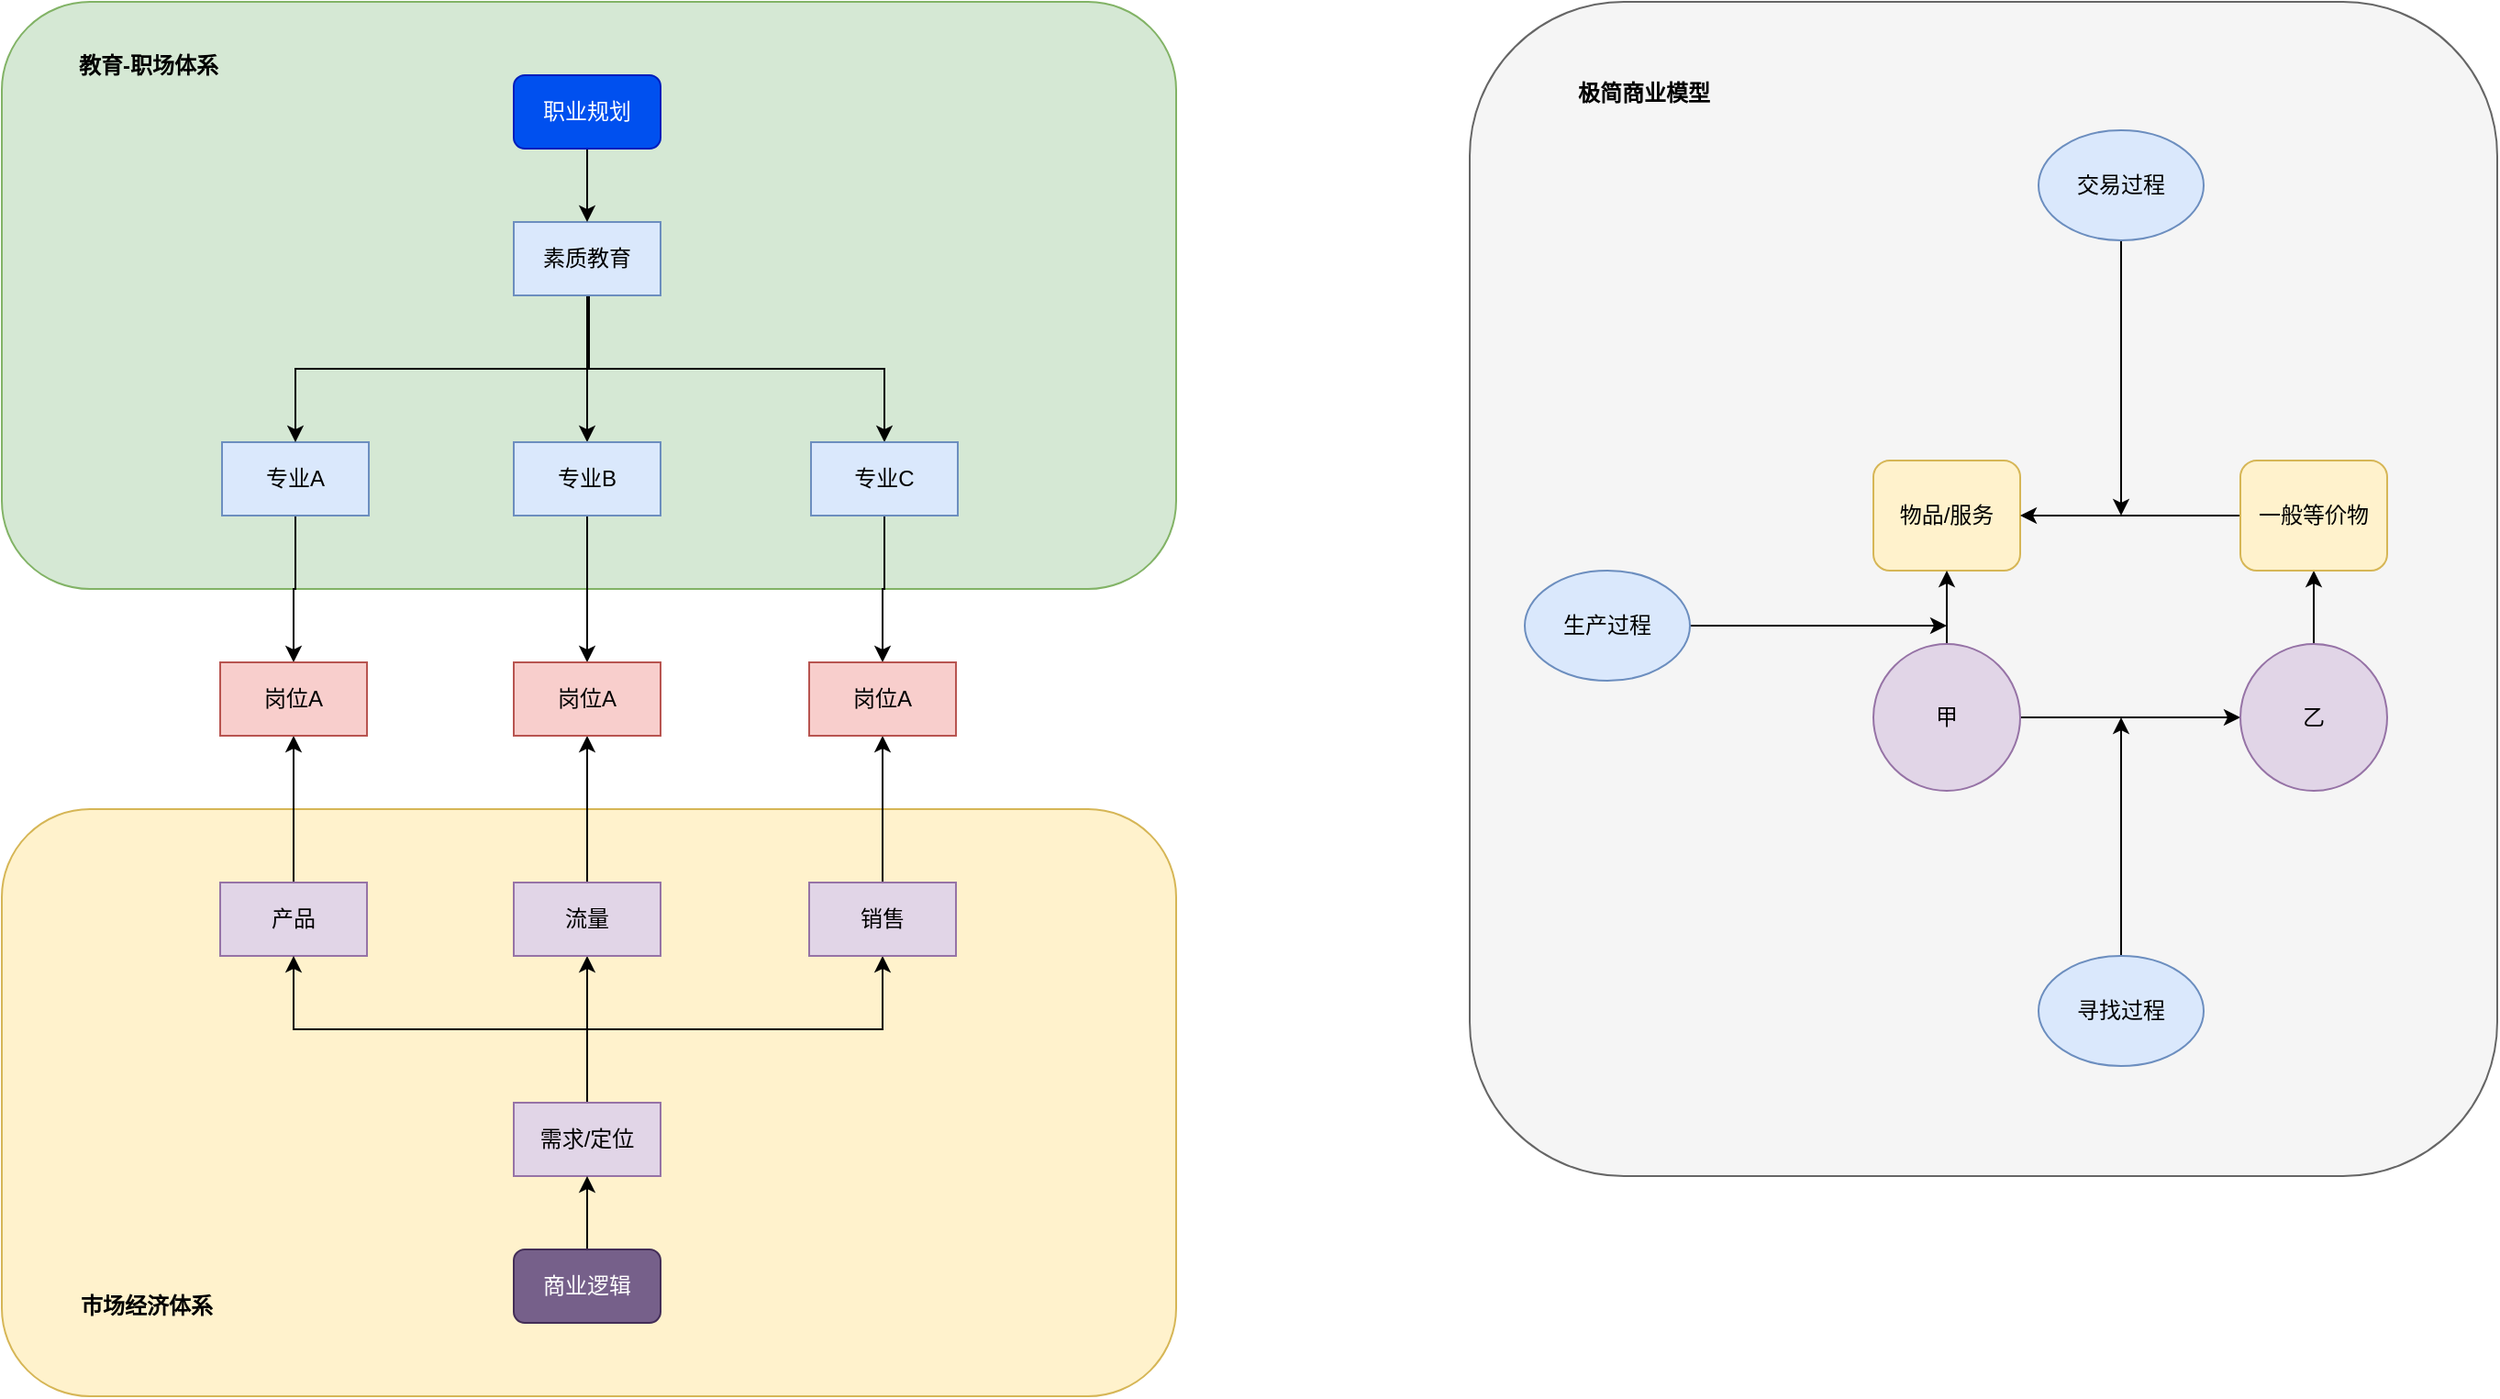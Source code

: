 <mxfile version="24.2.2" type="github">
  <diagram name="第 1 页" id="hnyhINtM0eCyKPwDplMp">
    <mxGraphModel dx="9" dy="1598" grid="1" gridSize="10" guides="1" tooltips="1" connect="1" arrows="1" fold="1" page="1" pageScale="1" pageWidth="827" pageHeight="1169" math="0" shadow="0">
      <root>
        <mxCell id="0" />
        <mxCell id="1" parent="0" />
        <mxCell id="-ldiU_Q2niAUXrp3zha3-61" value="" style="rounded=1;whiteSpace=wrap;html=1;fillColor=#f5f5f5;strokeColor=#666666;fontColor=#333333;" vertex="1" parent="1">
          <mxGeometry x="1720" y="-1160" width="560" height="640" as="geometry" />
        </mxCell>
        <mxCell id="-ldiU_Q2niAUXrp3zha3-39" value="" style="rounded=1;whiteSpace=wrap;html=1;fillColor=#fff2cc;strokeColor=#d6b656;" vertex="1" parent="1">
          <mxGeometry x="920" y="-720" width="640" height="320" as="geometry" />
        </mxCell>
        <mxCell id="-ldiU_Q2niAUXrp3zha3-38" value="" style="rounded=1;whiteSpace=wrap;html=1;fillColor=#d5e8d4;strokeColor=#82b366;" vertex="1" parent="1">
          <mxGeometry x="920" y="-1160" width="640" height="320" as="geometry" />
        </mxCell>
        <mxCell id="-ldiU_Q2niAUXrp3zha3-67" style="edgeStyle=orthogonalEdgeStyle;rounded=0;orthogonalLoop=1;jettySize=auto;html=1;entryX=0.5;entryY=0;entryDx=0;entryDy=0;" edge="1" parent="1" source="-ldiU_Q2niAUXrp3zha3-6" target="-ldiU_Q2niAUXrp3zha3-64">
          <mxGeometry relative="1" as="geometry" />
        </mxCell>
        <mxCell id="-ldiU_Q2niAUXrp3zha3-6" value="专业A" style="rounded=0;whiteSpace=wrap;html=1;fillColor=#dae8fc;strokeColor=#6c8ebf;" vertex="1" parent="1">
          <mxGeometry x="1040" y="-920" width="80" height="40" as="geometry" />
        </mxCell>
        <mxCell id="-ldiU_Q2niAUXrp3zha3-70" style="edgeStyle=orthogonalEdgeStyle;rounded=0;orthogonalLoop=1;jettySize=auto;html=1;entryX=0.5;entryY=1;entryDx=0;entryDy=0;" edge="1" parent="1" source="-ldiU_Q2niAUXrp3zha3-7" target="-ldiU_Q2niAUXrp3zha3-64">
          <mxGeometry relative="1" as="geometry" />
        </mxCell>
        <mxCell id="-ldiU_Q2niAUXrp3zha3-7" value="产品" style="rounded=0;whiteSpace=wrap;html=1;fillColor=#e1d5e7;strokeColor=#9673a6;" vertex="1" parent="1">
          <mxGeometry x="1039" y="-680" width="80" height="40" as="geometry" />
        </mxCell>
        <mxCell id="-ldiU_Q2niAUXrp3zha3-8" style="edgeStyle=orthogonalEdgeStyle;rounded=0;orthogonalLoop=1;jettySize=auto;html=1;entryX=0.5;entryY=1;entryDx=0;entryDy=0;" edge="1" parent="1" source="-ldiU_Q2niAUXrp3zha3-12" target="-ldiU_Q2niAUXrp3zha3-7">
          <mxGeometry relative="1" as="geometry">
            <Array as="points">
              <mxPoint x="1239" y="-600" />
              <mxPoint x="1079" y="-600" />
            </Array>
          </mxGeometry>
        </mxCell>
        <mxCell id="-ldiU_Q2niAUXrp3zha3-9" style="edgeStyle=orthogonalEdgeStyle;rounded=0;orthogonalLoop=1;jettySize=auto;html=1;entryX=0.5;entryY=1;entryDx=0;entryDy=0;" edge="1" parent="1" source="-ldiU_Q2niAUXrp3zha3-12" target="-ldiU_Q2niAUXrp3zha3-13">
          <mxGeometry relative="1" as="geometry" />
        </mxCell>
        <mxCell id="-ldiU_Q2niAUXrp3zha3-10" style="edgeStyle=orthogonalEdgeStyle;rounded=0;orthogonalLoop=1;jettySize=auto;html=1;" edge="1" parent="1" source="-ldiU_Q2niAUXrp3zha3-12" target="-ldiU_Q2niAUXrp3zha3-14">
          <mxGeometry relative="1" as="geometry">
            <Array as="points">
              <mxPoint x="1239" y="-600" />
              <mxPoint x="1400" y="-600" />
            </Array>
          </mxGeometry>
        </mxCell>
        <mxCell id="-ldiU_Q2niAUXrp3zha3-12" value="需求/定位" style="rounded=0;whiteSpace=wrap;html=1;fillColor=#e1d5e7;strokeColor=#9673a6;" vertex="1" parent="1">
          <mxGeometry x="1199" y="-560" width="80" height="40" as="geometry" />
        </mxCell>
        <mxCell id="-ldiU_Q2niAUXrp3zha3-74" style="edgeStyle=orthogonalEdgeStyle;rounded=0;orthogonalLoop=1;jettySize=auto;html=1;entryX=0.5;entryY=1;entryDx=0;entryDy=0;" edge="1" parent="1" source="-ldiU_Q2niAUXrp3zha3-13" target="-ldiU_Q2niAUXrp3zha3-65">
          <mxGeometry relative="1" as="geometry" />
        </mxCell>
        <mxCell id="-ldiU_Q2niAUXrp3zha3-13" value="流量" style="rounded=0;whiteSpace=wrap;html=1;fillColor=#e1d5e7;strokeColor=#9673a6;" vertex="1" parent="1">
          <mxGeometry x="1199" y="-680" width="80" height="40" as="geometry" />
        </mxCell>
        <mxCell id="-ldiU_Q2niAUXrp3zha3-72" style="edgeStyle=orthogonalEdgeStyle;rounded=0;orthogonalLoop=1;jettySize=auto;html=1;entryX=0.5;entryY=1;entryDx=0;entryDy=0;" edge="1" parent="1" source="-ldiU_Q2niAUXrp3zha3-14" target="-ldiU_Q2niAUXrp3zha3-66">
          <mxGeometry relative="1" as="geometry" />
        </mxCell>
        <mxCell id="-ldiU_Q2niAUXrp3zha3-14" value="销售" style="rounded=0;whiteSpace=wrap;html=1;fillColor=#e1d5e7;strokeColor=#9673a6;" vertex="1" parent="1">
          <mxGeometry x="1360" y="-680" width="80" height="40" as="geometry" />
        </mxCell>
        <mxCell id="-ldiU_Q2niAUXrp3zha3-33" style="edgeStyle=orthogonalEdgeStyle;rounded=0;orthogonalLoop=1;jettySize=auto;html=1;entryX=0.5;entryY=0;entryDx=0;entryDy=0;" edge="1" parent="1" source="-ldiU_Q2niAUXrp3zha3-16" target="-ldiU_Q2niAUXrp3zha3-6">
          <mxGeometry relative="1" as="geometry">
            <Array as="points">
              <mxPoint x="1240" y="-960" />
              <mxPoint x="1080" y="-960" />
            </Array>
          </mxGeometry>
        </mxCell>
        <mxCell id="-ldiU_Q2niAUXrp3zha3-34" style="edgeStyle=orthogonalEdgeStyle;rounded=0;orthogonalLoop=1;jettySize=auto;html=1;entryX=0.5;entryY=0;entryDx=0;entryDy=0;" edge="1" parent="1" source="-ldiU_Q2niAUXrp3zha3-16" target="-ldiU_Q2niAUXrp3zha3-22">
          <mxGeometry relative="1" as="geometry" />
        </mxCell>
        <mxCell id="-ldiU_Q2niAUXrp3zha3-35" style="edgeStyle=orthogonalEdgeStyle;rounded=0;orthogonalLoop=1;jettySize=auto;html=1;" edge="1" parent="1" source="-ldiU_Q2niAUXrp3zha3-16" target="-ldiU_Q2niAUXrp3zha3-23">
          <mxGeometry relative="1" as="geometry">
            <Array as="points">
              <mxPoint x="1240" y="-960" />
              <mxPoint x="1401" y="-960" />
            </Array>
          </mxGeometry>
        </mxCell>
        <mxCell id="-ldiU_Q2niAUXrp3zha3-16" value="素质教育" style="rounded=0;whiteSpace=wrap;html=1;fillColor=#dae8fc;strokeColor=#6c8ebf;" vertex="1" parent="1">
          <mxGeometry x="1199" y="-1040" width="80" height="40" as="geometry" />
        </mxCell>
        <mxCell id="-ldiU_Q2niAUXrp3zha3-20" style="edgeStyle=orthogonalEdgeStyle;rounded=0;orthogonalLoop=1;jettySize=auto;html=1;entryX=0.5;entryY=1;entryDx=0;entryDy=0;" edge="1" parent="1" source="-ldiU_Q2niAUXrp3zha3-19" target="-ldiU_Q2niAUXrp3zha3-12">
          <mxGeometry relative="1" as="geometry" />
        </mxCell>
        <mxCell id="-ldiU_Q2niAUXrp3zha3-19" value="商业逻辑" style="rounded=1;whiteSpace=wrap;html=1;fillColor=#76608a;fontColor=#ffffff;strokeColor=#432D57;" vertex="1" parent="1">
          <mxGeometry x="1199" y="-480" width="80" height="40" as="geometry" />
        </mxCell>
        <mxCell id="-ldiU_Q2niAUXrp3zha3-68" style="edgeStyle=orthogonalEdgeStyle;rounded=0;orthogonalLoop=1;jettySize=auto;html=1;entryX=0.5;entryY=0;entryDx=0;entryDy=0;" edge="1" parent="1" source="-ldiU_Q2niAUXrp3zha3-22" target="-ldiU_Q2niAUXrp3zha3-65">
          <mxGeometry relative="1" as="geometry" />
        </mxCell>
        <mxCell id="-ldiU_Q2niAUXrp3zha3-22" value="专业B" style="rounded=0;whiteSpace=wrap;html=1;fillColor=#dae8fc;strokeColor=#6c8ebf;" vertex="1" parent="1">
          <mxGeometry x="1199" y="-920" width="80" height="40" as="geometry" />
        </mxCell>
        <mxCell id="-ldiU_Q2niAUXrp3zha3-69" style="edgeStyle=orthogonalEdgeStyle;rounded=0;orthogonalLoop=1;jettySize=auto;html=1;entryX=0.5;entryY=0;entryDx=0;entryDy=0;" edge="1" parent="1" source="-ldiU_Q2niAUXrp3zha3-23" target="-ldiU_Q2niAUXrp3zha3-66">
          <mxGeometry relative="1" as="geometry" />
        </mxCell>
        <mxCell id="-ldiU_Q2niAUXrp3zha3-23" value="专业C" style="rounded=0;whiteSpace=wrap;html=1;fillColor=#dae8fc;strokeColor=#6c8ebf;" vertex="1" parent="1">
          <mxGeometry x="1361" y="-920" width="80" height="40" as="geometry" />
        </mxCell>
        <mxCell id="-ldiU_Q2niAUXrp3zha3-37" style="edgeStyle=orthogonalEdgeStyle;rounded=0;orthogonalLoop=1;jettySize=auto;html=1;" edge="1" parent="1" source="-ldiU_Q2niAUXrp3zha3-36" target="-ldiU_Q2niAUXrp3zha3-16">
          <mxGeometry relative="1" as="geometry" />
        </mxCell>
        <mxCell id="-ldiU_Q2niAUXrp3zha3-36" value="职业规划" style="rounded=1;whiteSpace=wrap;html=1;fillColor=#0050ef;strokeColor=#001DBC;fontColor=#ffffff;" vertex="1" parent="1">
          <mxGeometry x="1199" y="-1120" width="80" height="40" as="geometry" />
        </mxCell>
        <mxCell id="-ldiU_Q2niAUXrp3zha3-40" value="教育-职场体系" style="text;html=1;align=center;verticalAlign=middle;whiteSpace=wrap;rounded=0;fontStyle=1" vertex="1" parent="1">
          <mxGeometry x="950" y="-1140" width="100" height="30" as="geometry" />
        </mxCell>
        <mxCell id="-ldiU_Q2niAUXrp3zha3-41" value="市场经济体系" style="text;html=1;align=center;verticalAlign=middle;whiteSpace=wrap;rounded=0;fontStyle=1" vertex="1" parent="1">
          <mxGeometry x="949" y="-464" width="100" height="30" as="geometry" />
        </mxCell>
        <mxCell id="-ldiU_Q2niAUXrp3zha3-42" value="物品/服务" style="rounded=1;whiteSpace=wrap;html=1;fillColor=#fff2cc;strokeColor=#d6b656;" vertex="1" parent="1">
          <mxGeometry x="1940" y="-910" width="80" height="60" as="geometry" />
        </mxCell>
        <mxCell id="-ldiU_Q2niAUXrp3zha3-47" style="edgeStyle=orthogonalEdgeStyle;rounded=0;orthogonalLoop=1;jettySize=auto;html=1;entryX=0.5;entryY=1;entryDx=0;entryDy=0;" edge="1" parent="1" source="-ldiU_Q2niAUXrp3zha3-43" target="-ldiU_Q2niAUXrp3zha3-42">
          <mxGeometry relative="1" as="geometry" />
        </mxCell>
        <mxCell id="-ldiU_Q2niAUXrp3zha3-49" style="edgeStyle=orthogonalEdgeStyle;rounded=0;orthogonalLoop=1;jettySize=auto;html=1;" edge="1" parent="1" source="-ldiU_Q2niAUXrp3zha3-43" target="-ldiU_Q2niAUXrp3zha3-44">
          <mxGeometry relative="1" as="geometry" />
        </mxCell>
        <mxCell id="-ldiU_Q2niAUXrp3zha3-43" value="甲" style="ellipse;whiteSpace=wrap;html=1;aspect=fixed;fillColor=#e1d5e7;strokeColor=#9673a6;" vertex="1" parent="1">
          <mxGeometry x="1940" y="-810" width="80" height="80" as="geometry" />
        </mxCell>
        <mxCell id="-ldiU_Q2niAUXrp3zha3-48" style="edgeStyle=orthogonalEdgeStyle;rounded=0;orthogonalLoop=1;jettySize=auto;html=1;" edge="1" parent="1" source="-ldiU_Q2niAUXrp3zha3-44" target="-ldiU_Q2niAUXrp3zha3-45">
          <mxGeometry relative="1" as="geometry" />
        </mxCell>
        <mxCell id="-ldiU_Q2niAUXrp3zha3-44" value="乙" style="ellipse;whiteSpace=wrap;html=1;aspect=fixed;fillColor=#e1d5e7;strokeColor=#9673a6;" vertex="1" parent="1">
          <mxGeometry x="2140" y="-810" width="80" height="80" as="geometry" />
        </mxCell>
        <mxCell id="-ldiU_Q2niAUXrp3zha3-50" style="edgeStyle=orthogonalEdgeStyle;rounded=0;orthogonalLoop=1;jettySize=auto;html=1;" edge="1" parent="1" source="-ldiU_Q2niAUXrp3zha3-45" target="-ldiU_Q2niAUXrp3zha3-42">
          <mxGeometry relative="1" as="geometry" />
        </mxCell>
        <mxCell id="-ldiU_Q2niAUXrp3zha3-45" value="一般等价物" style="rounded=1;whiteSpace=wrap;html=1;fillColor=#fff2cc;strokeColor=#d6b656;" vertex="1" parent="1">
          <mxGeometry x="2140" y="-910" width="80" height="60" as="geometry" />
        </mxCell>
        <mxCell id="-ldiU_Q2niAUXrp3zha3-56" style="edgeStyle=orthogonalEdgeStyle;rounded=0;orthogonalLoop=1;jettySize=auto;html=1;" edge="1" parent="1" source="-ldiU_Q2niAUXrp3zha3-55">
          <mxGeometry relative="1" as="geometry">
            <mxPoint x="1980" y="-820" as="targetPoint" />
          </mxGeometry>
        </mxCell>
        <mxCell id="-ldiU_Q2niAUXrp3zha3-55" value="生产过程" style="ellipse;whiteSpace=wrap;html=1;fillColor=#dae8fc;strokeColor=#6c8ebf;" vertex="1" parent="1">
          <mxGeometry x="1750" y="-850" width="90" height="60" as="geometry" />
        </mxCell>
        <mxCell id="-ldiU_Q2niAUXrp3zha3-58" style="edgeStyle=orthogonalEdgeStyle;rounded=0;orthogonalLoop=1;jettySize=auto;html=1;" edge="1" parent="1" source="-ldiU_Q2niAUXrp3zha3-57">
          <mxGeometry relative="1" as="geometry">
            <mxPoint x="2075" y="-770" as="targetPoint" />
          </mxGeometry>
        </mxCell>
        <mxCell id="-ldiU_Q2niAUXrp3zha3-57" value="寻找过程" style="ellipse;whiteSpace=wrap;html=1;fillColor=#dae8fc;strokeColor=#6c8ebf;" vertex="1" parent="1">
          <mxGeometry x="2030" y="-640" width="90" height="60" as="geometry" />
        </mxCell>
        <mxCell id="-ldiU_Q2niAUXrp3zha3-60" style="edgeStyle=orthogonalEdgeStyle;rounded=0;orthogonalLoop=1;jettySize=auto;html=1;" edge="1" parent="1" source="-ldiU_Q2niAUXrp3zha3-59">
          <mxGeometry relative="1" as="geometry">
            <mxPoint x="2075" y="-880" as="targetPoint" />
          </mxGeometry>
        </mxCell>
        <mxCell id="-ldiU_Q2niAUXrp3zha3-59" value="交易过程" style="ellipse;whiteSpace=wrap;html=1;fillColor=#dae8fc;strokeColor=#6c8ebf;" vertex="1" parent="1">
          <mxGeometry x="2030" y="-1090" width="90" height="60" as="geometry" />
        </mxCell>
        <mxCell id="-ldiU_Q2niAUXrp3zha3-62" value="极简商业模型" style="text;html=1;align=center;verticalAlign=middle;whiteSpace=wrap;rounded=0;fontStyle=1" vertex="1" parent="1">
          <mxGeometry x="1770" y="-1130" width="90" height="40" as="geometry" />
        </mxCell>
        <mxCell id="-ldiU_Q2niAUXrp3zha3-64" value="岗位A" style="rounded=0;whiteSpace=wrap;html=1;fillColor=#f8cecc;strokeColor=#b85450;" vertex="1" parent="1">
          <mxGeometry x="1039" y="-800" width="80" height="40" as="geometry" />
        </mxCell>
        <mxCell id="-ldiU_Q2niAUXrp3zha3-65" value="岗位A" style="rounded=0;whiteSpace=wrap;html=1;fillColor=#f8cecc;strokeColor=#b85450;" vertex="1" parent="1">
          <mxGeometry x="1199" y="-800" width="80" height="40" as="geometry" />
        </mxCell>
        <mxCell id="-ldiU_Q2niAUXrp3zha3-66" value="岗位A" style="rounded=0;whiteSpace=wrap;html=1;fillColor=#f8cecc;strokeColor=#b85450;" vertex="1" parent="1">
          <mxGeometry x="1360" y="-800" width="80" height="40" as="geometry" />
        </mxCell>
      </root>
    </mxGraphModel>
  </diagram>
</mxfile>
